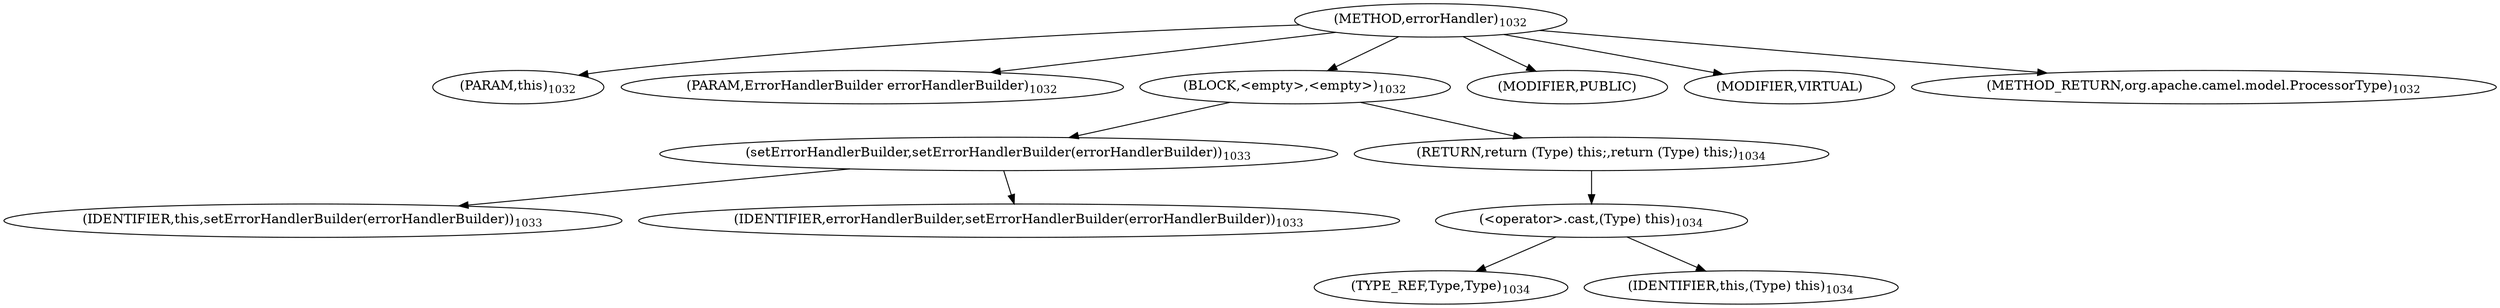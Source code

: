 digraph "errorHandler" {  
"1973" [label = <(METHOD,errorHandler)<SUB>1032</SUB>> ]
"260" [label = <(PARAM,this)<SUB>1032</SUB>> ]
"1974" [label = <(PARAM,ErrorHandlerBuilder errorHandlerBuilder)<SUB>1032</SUB>> ]
"1975" [label = <(BLOCK,&lt;empty&gt;,&lt;empty&gt;)<SUB>1032</SUB>> ]
"1976" [label = <(setErrorHandlerBuilder,setErrorHandlerBuilder(errorHandlerBuilder))<SUB>1033</SUB>> ]
"259" [label = <(IDENTIFIER,this,setErrorHandlerBuilder(errorHandlerBuilder))<SUB>1033</SUB>> ]
"1977" [label = <(IDENTIFIER,errorHandlerBuilder,setErrorHandlerBuilder(errorHandlerBuilder))<SUB>1033</SUB>> ]
"1978" [label = <(RETURN,return (Type) this;,return (Type) this;)<SUB>1034</SUB>> ]
"1979" [label = <(&lt;operator&gt;.cast,(Type) this)<SUB>1034</SUB>> ]
"1980" [label = <(TYPE_REF,Type,Type)<SUB>1034</SUB>> ]
"261" [label = <(IDENTIFIER,this,(Type) this)<SUB>1034</SUB>> ]
"1981" [label = <(MODIFIER,PUBLIC)> ]
"1982" [label = <(MODIFIER,VIRTUAL)> ]
"1983" [label = <(METHOD_RETURN,org.apache.camel.model.ProcessorType)<SUB>1032</SUB>> ]
  "1973" -> "260" 
  "1973" -> "1974" 
  "1973" -> "1975" 
  "1973" -> "1981" 
  "1973" -> "1982" 
  "1973" -> "1983" 
  "1975" -> "1976" 
  "1975" -> "1978" 
  "1976" -> "259" 
  "1976" -> "1977" 
  "1978" -> "1979" 
  "1979" -> "1980" 
  "1979" -> "261" 
}
